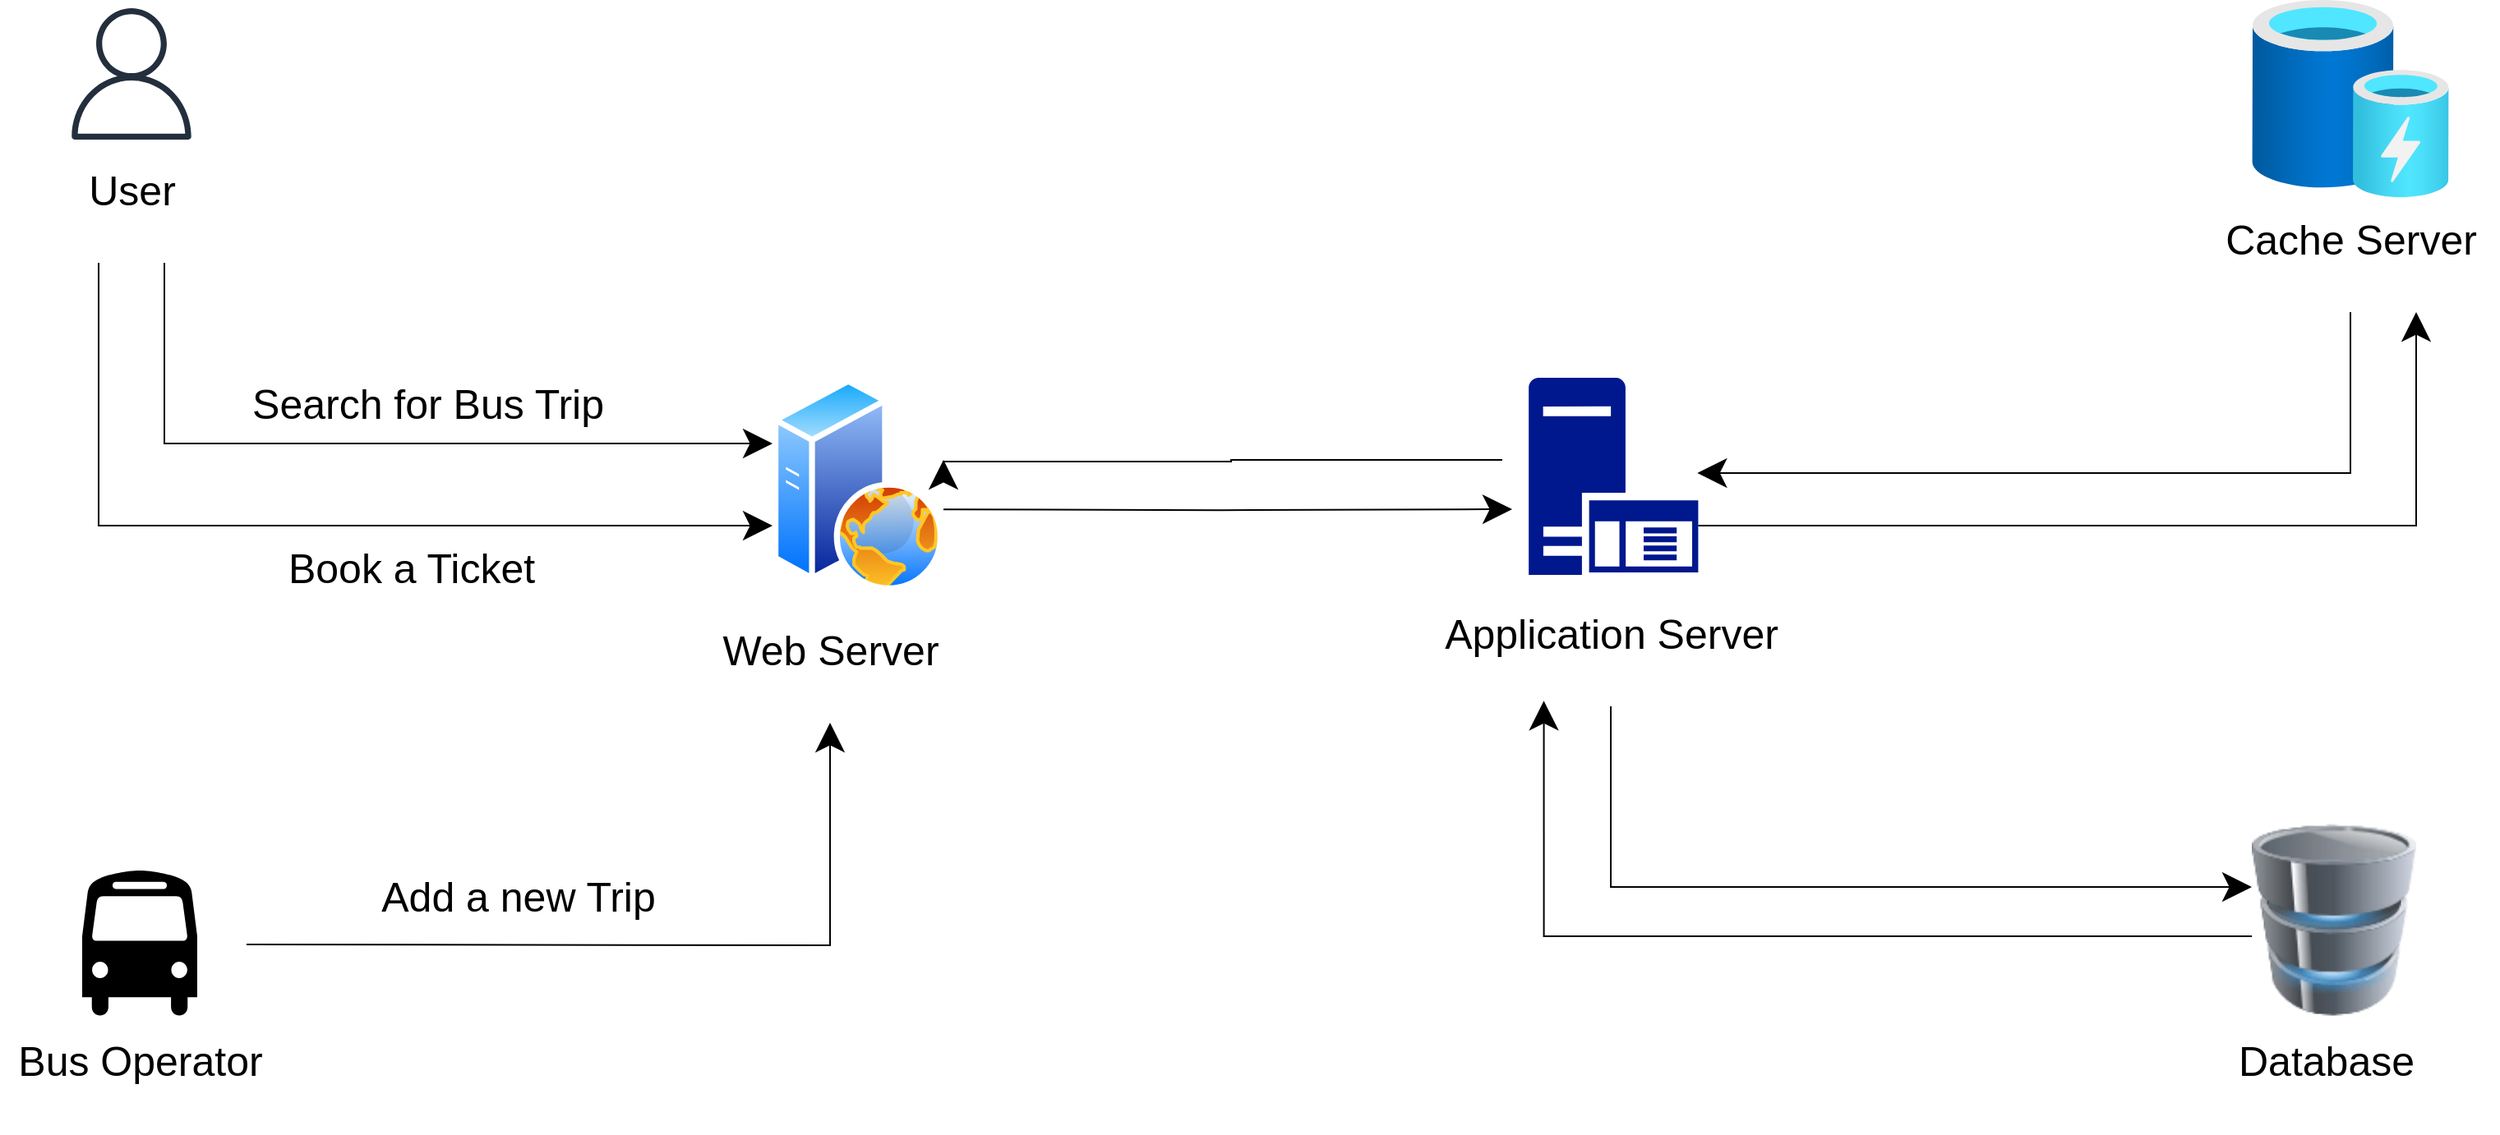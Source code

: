 <mxfile version="24.7.17">
  <diagram name="Page-1" id="lgGEzSX7ISll13-4S9fQ">
    <mxGraphModel dx="1368" dy="876" grid="1" gridSize="10" guides="1" tooltips="1" connect="1" arrows="1" fold="1" page="1" pageScale="1" pageWidth="850" pageHeight="1100" math="0" shadow="0">
      <root>
        <mxCell id="0" />
        <mxCell id="1" parent="0" />
        <mxCell id="_4sSLz1YXUxNhBDxUHfo-1" value="" style="sketch=0;outlineConnect=0;fontColor=#232F3E;gradientColor=none;fillColor=#232F3D;strokeColor=none;dashed=0;verticalLabelPosition=bottom;verticalAlign=top;align=center;html=1;fontSize=12;fontStyle=0;aspect=fixed;pointerEvents=1;shape=mxgraph.aws4.user;" vertex="1" parent="1">
          <mxGeometry x="130" y="65" width="80" height="80" as="geometry" />
        </mxCell>
        <mxCell id="_4sSLz1YXUxNhBDxUHfo-20" style="edgeStyle=orthogonalEdgeStyle;rounded=0;orthogonalLoop=1;jettySize=auto;html=1;endSize=15;" edge="1" parent="1" target="_4sSLz1YXUxNhBDxUHfo-11">
          <mxGeometry relative="1" as="geometry">
            <mxPoint x="240" y="635" as="sourcePoint" />
          </mxGeometry>
        </mxCell>
        <mxCell id="_4sSLz1YXUxNhBDxUHfo-2" value="" style="shape=mxgraph.signs.transportation.bus_4;html=1;pointerEvents=1;fillColor=#000000;strokeColor=none;verticalLabelPosition=bottom;verticalAlign=top;align=center;" vertex="1" parent="1">
          <mxGeometry x="140" y="590" width="70" height="90" as="geometry" />
        </mxCell>
        <mxCell id="_4sSLz1YXUxNhBDxUHfo-22" style="edgeStyle=orthogonalEdgeStyle;rounded=0;orthogonalLoop=1;jettySize=auto;html=1;startSize=15;endSize=15;" edge="1" parent="1">
          <mxGeometry relative="1" as="geometry">
            <mxPoint x="1010" y="370" as="targetPoint" />
            <mxPoint x="664.0" y="370.067" as="sourcePoint" />
          </mxGeometry>
        </mxCell>
        <mxCell id="_4sSLz1YXUxNhBDxUHfo-3" value="" style="image;aspect=fixed;perimeter=ellipsePerimeter;html=1;align=center;shadow=0;dashed=0;spacingTop=3;image=img/lib/active_directory/web_server.svg;" vertex="1" parent="1">
          <mxGeometry x="560" y="290" width="104" height="130" as="geometry" />
        </mxCell>
        <mxCell id="_4sSLz1YXUxNhBDxUHfo-24" style="edgeStyle=orthogonalEdgeStyle;rounded=0;orthogonalLoop=1;jettySize=auto;html=1;endSize=15;" edge="1" parent="1">
          <mxGeometry relative="1" as="geometry">
            <mxPoint x="664" y="340" as="targetPoint" />
            <mxPoint x="1004" y="340" as="sourcePoint" />
            <Array as="points">
              <mxPoint x="839" y="340" />
              <mxPoint x="664" y="341" />
            </Array>
          </mxGeometry>
        </mxCell>
        <mxCell id="_4sSLz1YXUxNhBDxUHfo-25" style="edgeStyle=orthogonalEdgeStyle;rounded=0;orthogonalLoop=1;jettySize=auto;html=1;endSize=15;" edge="1" parent="1" source="_4sSLz1YXUxNhBDxUHfo-4" target="_4sSLz1YXUxNhBDxUHfo-15">
          <mxGeometry relative="1" as="geometry">
            <Array as="points">
              <mxPoint x="1560" y="380" />
            </Array>
          </mxGeometry>
        </mxCell>
        <mxCell id="_4sSLz1YXUxNhBDxUHfo-4" value="" style="sketch=0;aspect=fixed;pointerEvents=1;shadow=0;dashed=0;html=1;strokeColor=none;labelPosition=center;verticalLabelPosition=bottom;verticalAlign=top;align=center;fillColor=#00188D;shape=mxgraph.mscae.enterprise.application_server" vertex="1" parent="1">
          <mxGeometry x="1020" y="290" width="103.2" height="120" as="geometry" />
        </mxCell>
        <mxCell id="_4sSLz1YXUxNhBDxUHfo-5" value="" style="image;html=1;image=img/lib/clip_art/computers/Database_128x128.png" vertex="1" parent="1">
          <mxGeometry x="1460" y="550" width="100" height="140" as="geometry" />
        </mxCell>
        <mxCell id="_4sSLz1YXUxNhBDxUHfo-6" value="" style="image;aspect=fixed;html=1;points=[];align=center;fontSize=12;image=img/lib/azure2/general/Cache.svg;" vertex="1" parent="1">
          <mxGeometry x="1460" y="60" width="120" height="120" as="geometry" />
        </mxCell>
        <mxCell id="_4sSLz1YXUxNhBDxUHfo-16" style="edgeStyle=orthogonalEdgeStyle;rounded=0;orthogonalLoop=1;jettySize=auto;html=1;endSize=15;endArrow=classic;endFill=1;startArrow=none;startFill=0;startSize=15;" edge="1" parent="1" source="_4sSLz1YXUxNhBDxUHfo-8">
          <mxGeometry relative="1" as="geometry">
            <mxPoint x="560" y="380" as="targetPoint" />
            <Array as="points">
              <mxPoint x="150" y="380" />
              <mxPoint x="560" y="380" />
            </Array>
          </mxGeometry>
        </mxCell>
        <mxCell id="_4sSLz1YXUxNhBDxUHfo-8" value="&lt;p style=&quot;line-height: 120%; font-size: 25px;&quot;&gt;&lt;font style=&quot;font-size: 25px;&quot;&gt;User&lt;/font&gt;&lt;/p&gt;" style="text;html=1;align=center;verticalAlign=middle;resizable=0;points=[];autosize=1;strokeColor=none;fillColor=none;" vertex="1" parent="1">
          <mxGeometry x="130" y="130" width="80" height="90" as="geometry" />
        </mxCell>
        <mxCell id="_4sSLz1YXUxNhBDxUHfo-9" value="&lt;p style=&quot;line-height: 120%; font-size: 25px;&quot;&gt;&lt;font style=&quot;font-size: 25px;&quot;&gt;Bus Operator&lt;/font&gt;&lt;/p&gt;" style="text;html=1;align=center;verticalAlign=middle;resizable=0;points=[];autosize=1;strokeColor=none;fillColor=none;" vertex="1" parent="1">
          <mxGeometry x="90" y="660" width="170" height="90" as="geometry" />
        </mxCell>
        <mxCell id="_4sSLz1YXUxNhBDxUHfo-11" value="&lt;p style=&quot;line-height: 120%; font-size: 25px;&quot;&gt;&lt;font style=&quot;font-size: 25px;&quot;&gt;Web Server&lt;/font&gt;&lt;/p&gt;" style="text;html=1;align=center;verticalAlign=middle;resizable=0;points=[];autosize=1;strokeColor=none;fillColor=none;" vertex="1" parent="1">
          <mxGeometry x="515" y="410" width="160" height="90" as="geometry" />
        </mxCell>
        <mxCell id="_4sSLz1YXUxNhBDxUHfo-26" style="edgeStyle=orthogonalEdgeStyle;rounded=0;orthogonalLoop=1;jettySize=auto;html=1;endSize=15;" edge="1" parent="1" source="_4sSLz1YXUxNhBDxUHfo-13">
          <mxGeometry relative="1" as="geometry">
            <mxPoint x="1460" y="600" as="targetPoint" />
            <Array as="points">
              <mxPoint x="1070" y="600" />
              <mxPoint x="1460" y="600" />
            </Array>
          </mxGeometry>
        </mxCell>
        <mxCell id="_4sSLz1YXUxNhBDxUHfo-13" value="&lt;p style=&quot;line-height: 120%; font-size: 25px;&quot;&gt;&lt;font style=&quot;font-size: 25px;&quot;&gt;Application Server&lt;/font&gt;&lt;/p&gt;" style="text;html=1;align=center;verticalAlign=middle;resizable=0;points=[];autosize=1;strokeColor=none;fillColor=none;" vertex="1" parent="1">
          <mxGeometry x="955" y="400" width="230" height="90" as="geometry" />
        </mxCell>
        <mxCell id="_4sSLz1YXUxNhBDxUHfo-14" value="&lt;p style=&quot;line-height: 120%; font-size: 25px;&quot;&gt;&lt;font style=&quot;font-size: 25px;&quot;&gt;Database&lt;/font&gt;&lt;/p&gt;" style="text;html=1;align=center;verticalAlign=middle;resizable=0;points=[];autosize=1;strokeColor=none;fillColor=none;" vertex="1" parent="1">
          <mxGeometry x="1440" y="660" width="130" height="90" as="geometry" />
        </mxCell>
        <mxCell id="_4sSLz1YXUxNhBDxUHfo-15" value="&lt;p style=&quot;line-height: 120%; font-size: 25px;&quot;&gt;&lt;font style=&quot;font-size: 25px;&quot;&gt;Cache Server&lt;/font&gt;&lt;/p&gt;" style="text;html=1;align=center;verticalAlign=middle;resizable=0;points=[];autosize=1;strokeColor=none;fillColor=none;" vertex="1" parent="1">
          <mxGeometry x="1430" y="160" width="180" height="90" as="geometry" />
        </mxCell>
        <mxCell id="_4sSLz1YXUxNhBDxUHfo-17" style="edgeStyle=orthogonalEdgeStyle;rounded=0;orthogonalLoop=1;jettySize=auto;html=1;endArrow=classic;endFill=1;endSize=15;" edge="1" parent="1">
          <mxGeometry relative="1" as="geometry">
            <mxPoint x="190" y="220" as="sourcePoint" />
            <mxPoint x="560" y="330" as="targetPoint" />
            <Array as="points">
              <mxPoint x="190" y="330" />
              <mxPoint x="560" y="330" />
            </Array>
          </mxGeometry>
        </mxCell>
        <mxCell id="_4sSLz1YXUxNhBDxUHfo-18" value="&lt;p style=&quot;line-height: 120%; font-size: 25px;&quot;&gt;&lt;font style=&quot;font-size: 25px;&quot;&gt;Search for Bus Trip&lt;/font&gt;&lt;/p&gt;" style="text;html=1;align=center;verticalAlign=middle;resizable=0;points=[];autosize=1;strokeColor=none;fillColor=none;" vertex="1" parent="1">
          <mxGeometry x="230" y="260" width="240" height="90" as="geometry" />
        </mxCell>
        <mxCell id="_4sSLz1YXUxNhBDxUHfo-19" value="&lt;p style=&quot;line-height: 120%; font-size: 25px;&quot;&gt;&lt;font style=&quot;font-size: 25px;&quot;&gt;Book a Ticket&lt;/font&gt;&lt;/p&gt;" style="text;html=1;align=center;verticalAlign=middle;resizable=0;points=[];autosize=1;strokeColor=none;fillColor=none;" vertex="1" parent="1">
          <mxGeometry x="255" y="360" width="170" height="90" as="geometry" />
        </mxCell>
        <mxCell id="_4sSLz1YXUxNhBDxUHfo-21" value="&lt;p style=&quot;line-height: 120%; font-size: 25px;&quot;&gt;&lt;font style=&quot;font-size: 25px;&quot;&gt;Add a new Trip&lt;/font&gt;&lt;/p&gt;" style="text;html=1;align=center;verticalAlign=middle;resizable=0;points=[];autosize=1;strokeColor=none;fillColor=none;" vertex="1" parent="1">
          <mxGeometry x="310" y="560" width="190" height="90" as="geometry" />
        </mxCell>
        <mxCell id="_4sSLz1YXUxNhBDxUHfo-27" style="edgeStyle=orthogonalEdgeStyle;rounded=0;orthogonalLoop=1;jettySize=auto;html=1;entryX=0.995;entryY=0.483;entryDx=0;entryDy=0;entryPerimeter=0;endSize=15;" edge="1" parent="1" source="_4sSLz1YXUxNhBDxUHfo-15" target="_4sSLz1YXUxNhBDxUHfo-4">
          <mxGeometry relative="1" as="geometry">
            <Array as="points">
              <mxPoint x="1520" y="348" />
            </Array>
          </mxGeometry>
        </mxCell>
        <mxCell id="_4sSLz1YXUxNhBDxUHfo-28" style="edgeStyle=orthogonalEdgeStyle;rounded=0;orthogonalLoop=1;jettySize=auto;html=1;entryX=0.323;entryY=0.963;entryDx=0;entryDy=0;entryPerimeter=0;endSize=15;" edge="1" parent="1" source="_4sSLz1YXUxNhBDxUHfo-5" target="_4sSLz1YXUxNhBDxUHfo-13">
          <mxGeometry relative="1" as="geometry">
            <Array as="points">
              <mxPoint x="1029" y="630" />
            </Array>
          </mxGeometry>
        </mxCell>
      </root>
    </mxGraphModel>
  </diagram>
</mxfile>
